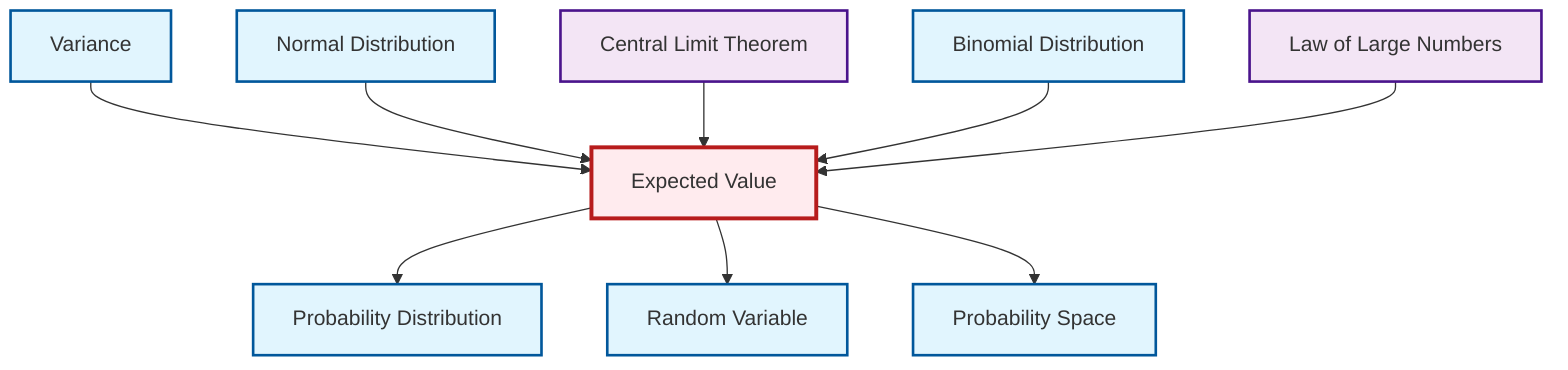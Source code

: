 graph TD
    classDef definition fill:#e1f5fe,stroke:#01579b,stroke-width:2px
    classDef theorem fill:#f3e5f5,stroke:#4a148c,stroke-width:2px
    classDef axiom fill:#fff3e0,stroke:#e65100,stroke-width:2px
    classDef example fill:#e8f5e9,stroke:#1b5e20,stroke-width:2px
    classDef current fill:#ffebee,stroke:#b71c1c,stroke-width:3px
    def-variance["Variance"]:::definition
    def-probability-space["Probability Space"]:::definition
    def-random-variable["Random Variable"]:::definition
    thm-central-limit["Central Limit Theorem"]:::theorem
    def-expectation["Expected Value"]:::definition
    def-probability-distribution["Probability Distribution"]:::definition
    def-normal-distribution["Normal Distribution"]:::definition
    def-binomial-distribution["Binomial Distribution"]:::definition
    thm-law-of-large-numbers["Law of Large Numbers"]:::theorem
    def-variance --> def-expectation
    def-expectation --> def-probability-distribution
    def-normal-distribution --> def-expectation
    def-expectation --> def-random-variable
    def-expectation --> def-probability-space
    thm-central-limit --> def-expectation
    def-binomial-distribution --> def-expectation
    thm-law-of-large-numbers --> def-expectation
    class def-expectation current